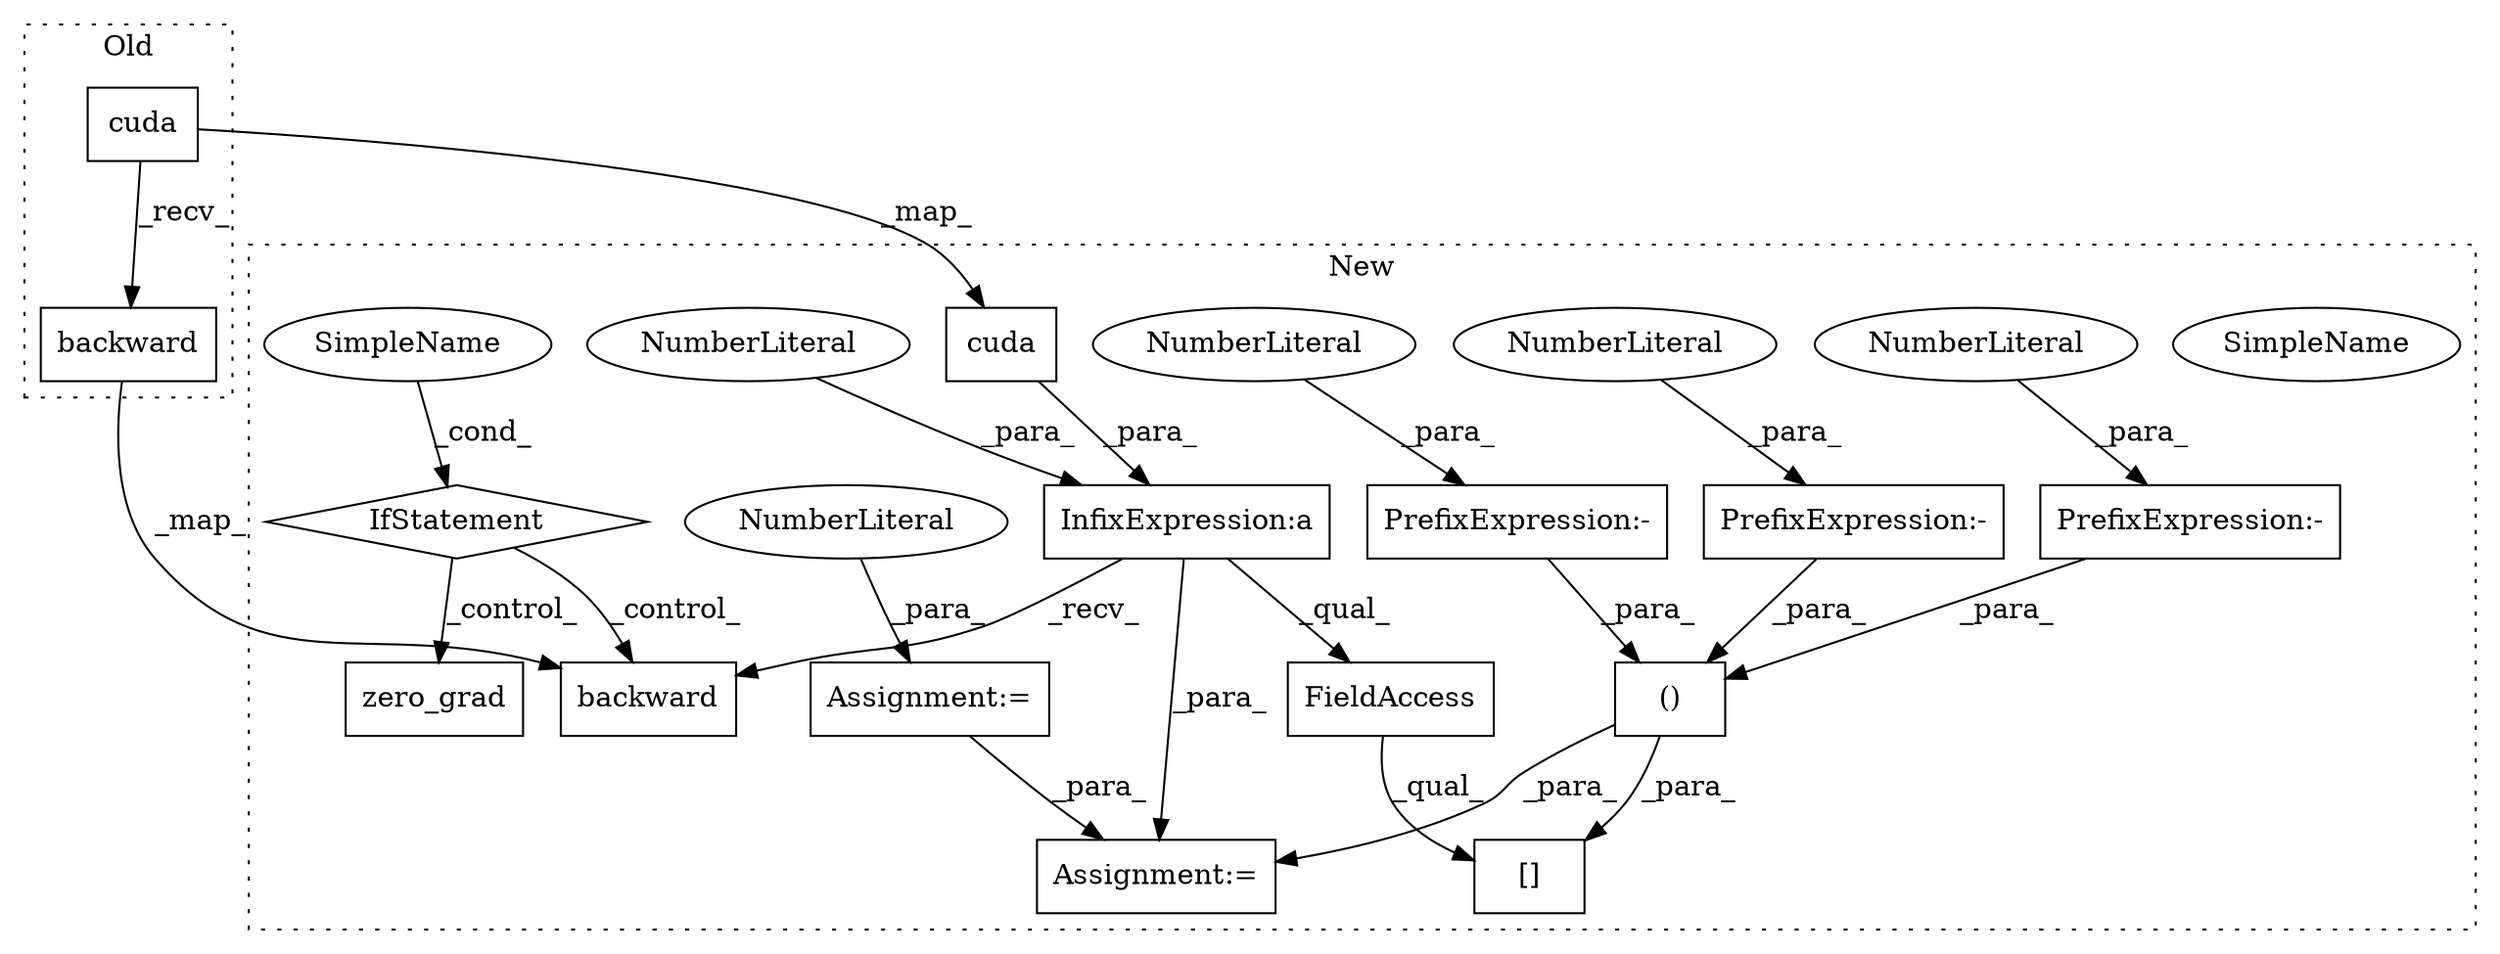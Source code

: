 digraph G {
subgraph cluster0 {
1 [label="backward" a="32" s="2143" l="10" shape="box"];
10 [label="cuda" a="32" s="1866" l="6" shape="box"];
label = "Old";
style="dotted";
}
subgraph cluster1 {
2 [label="backward" a="32" s="2603" l="10" shape="box"];
3 [label="IfStatement" a="25" s="2545,2554" l="4,2" shape="diamond"];
4 [label="SimpleName" a="42" s="2549" l="5" shape="ellipse"];
5 [label="zero_grad" a="32" s="2571" l="11" shape="box"];
6 [label="InfixExpression:a" a="27" s="2189" l="3" shape="box"];
7 [label="[]" a="2" s="2472,2535" l="16,2" shape="box"];
8 [label="()" a="106" s="2488" l="47" shape="box"];
9 [label="NumberLiteral" a="34" s="2192" l="3" shape="ellipse"];
11 [label="cuda" a="32" s="2183" l="6" shape="box"];
12 [label="FieldAccess" a="22" s="2472" l="8" shape="box"];
13 [label="PrefixExpression:-" a="38" s="2518" l="1" shape="box"];
14 [label="NumberLiteral" a="34" s="2519" l="1" shape="ellipse"];
15 [label="PrefixExpression:-" a="38" s="2488" l="1" shape="box"];
16 [label="NumberLiteral" a="34" s="2489" l="1" shape="ellipse"];
17 [label="PrefixExpression:-" a="38" s="2503" l="1" shape="box"];
18 [label="NumberLiteral" a="34" s="2504" l="1" shape="ellipse"];
19 [label="Assignment:=" a="7" s="2470" l="2" shape="box"];
20 [label="Assignment:=" a="7" s="2361" l="1" shape="box"];
21 [label="NumberLiteral" a="34" s="2362" l="1" shape="ellipse"];
22 [label="SimpleName" a="42" s="2549" l="5" shape="ellipse"];
label = "New";
style="dotted";
}
1 -> 2 [label="_map_"];
3 -> 5 [label="_control_"];
3 -> 2 [label="_control_"];
6 -> 19 [label="_para_"];
6 -> 2 [label="_recv_"];
6 -> 12 [label="_qual_"];
8 -> 7 [label="_para_"];
8 -> 19 [label="_para_"];
9 -> 6 [label="_para_"];
10 -> 1 [label="_recv_"];
10 -> 11 [label="_map_"];
11 -> 6 [label="_para_"];
12 -> 7 [label="_qual_"];
13 -> 8 [label="_para_"];
14 -> 13 [label="_para_"];
15 -> 8 [label="_para_"];
16 -> 15 [label="_para_"];
17 -> 8 [label="_para_"];
18 -> 17 [label="_para_"];
20 -> 19 [label="_para_"];
21 -> 20 [label="_para_"];
22 -> 3 [label="_cond_"];
}